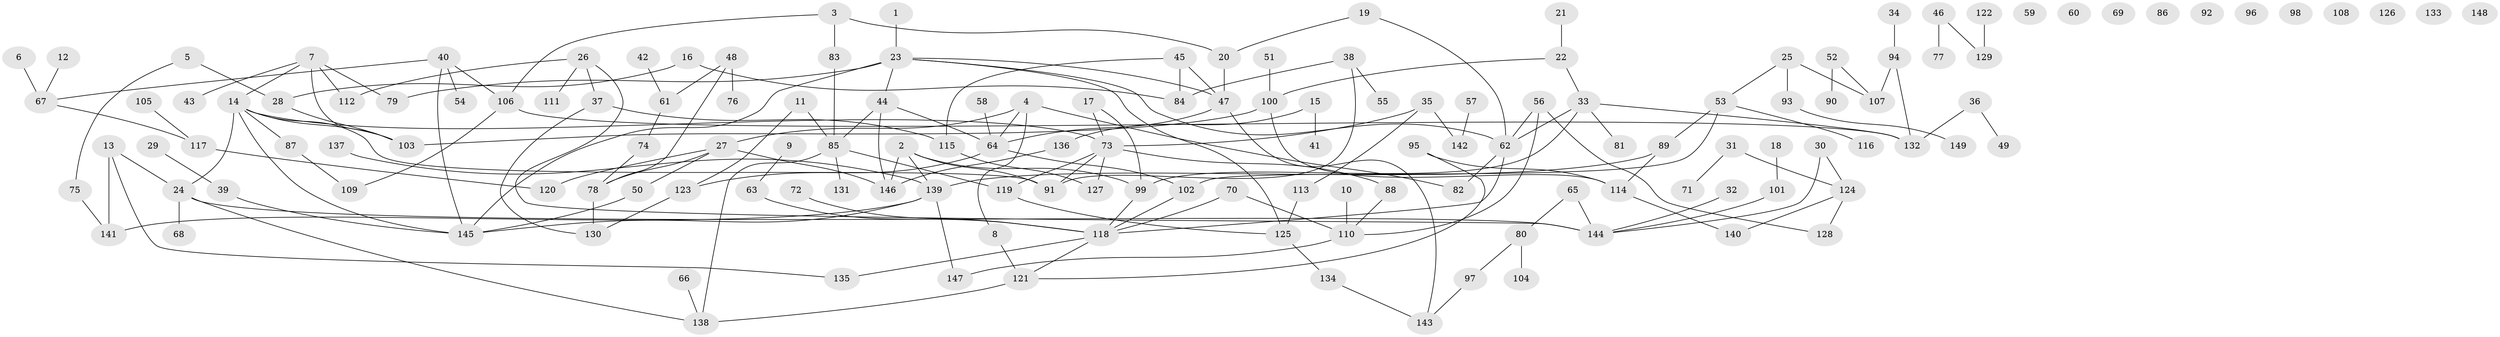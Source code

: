 // coarse degree distribution, {2: 0.1694915254237288, 5: 0.05084745762711865, 1: 0.3898305084745763, 0: 0.1864406779661017, 7: 0.01694915254237288, 4: 0.06779661016949153, 8: 0.01694915254237288, 3: 0.03389830508474576, 12: 0.03389830508474576, 13: 0.01694915254237288, 6: 0.01694915254237288}
// Generated by graph-tools (version 1.1) at 2025/43/03/04/25 21:43:13]
// undirected, 149 vertices, 185 edges
graph export_dot {
graph [start="1"]
  node [color=gray90,style=filled];
  1;
  2;
  3;
  4;
  5;
  6;
  7;
  8;
  9;
  10;
  11;
  12;
  13;
  14;
  15;
  16;
  17;
  18;
  19;
  20;
  21;
  22;
  23;
  24;
  25;
  26;
  27;
  28;
  29;
  30;
  31;
  32;
  33;
  34;
  35;
  36;
  37;
  38;
  39;
  40;
  41;
  42;
  43;
  44;
  45;
  46;
  47;
  48;
  49;
  50;
  51;
  52;
  53;
  54;
  55;
  56;
  57;
  58;
  59;
  60;
  61;
  62;
  63;
  64;
  65;
  66;
  67;
  68;
  69;
  70;
  71;
  72;
  73;
  74;
  75;
  76;
  77;
  78;
  79;
  80;
  81;
  82;
  83;
  84;
  85;
  86;
  87;
  88;
  89;
  90;
  91;
  92;
  93;
  94;
  95;
  96;
  97;
  98;
  99;
  100;
  101;
  102;
  103;
  104;
  105;
  106;
  107;
  108;
  109;
  110;
  111;
  112;
  113;
  114;
  115;
  116;
  117;
  118;
  119;
  120;
  121;
  122;
  123;
  124;
  125;
  126;
  127;
  128;
  129;
  130;
  131;
  132;
  133;
  134;
  135;
  136;
  137;
  138;
  139;
  140;
  141;
  142;
  143;
  144;
  145;
  146;
  147;
  148;
  149;
  1 -- 23;
  2 -- 91;
  2 -- 99;
  2 -- 139;
  2 -- 146;
  3 -- 20;
  3 -- 83;
  3 -- 106;
  4 -- 8;
  4 -- 27;
  4 -- 64;
  4 -- 82;
  5 -- 28;
  5 -- 75;
  6 -- 67;
  7 -- 14;
  7 -- 43;
  7 -- 79;
  7 -- 103;
  7 -- 112;
  8 -- 121;
  9 -- 63;
  10 -- 110;
  11 -- 85;
  11 -- 123;
  12 -- 67;
  13 -- 24;
  13 -- 135;
  13 -- 141;
  14 -- 24;
  14 -- 73;
  14 -- 87;
  14 -- 91;
  14 -- 103;
  14 -- 145;
  15 -- 41;
  15 -- 136;
  16 -- 28;
  16 -- 84;
  17 -- 73;
  17 -- 99;
  18 -- 101;
  19 -- 20;
  19 -- 62;
  20 -- 47;
  21 -- 22;
  22 -- 33;
  22 -- 100;
  23 -- 44;
  23 -- 47;
  23 -- 62;
  23 -- 79;
  23 -- 125;
  23 -- 145;
  24 -- 68;
  24 -- 138;
  24 -- 144;
  25 -- 53;
  25 -- 93;
  25 -- 107;
  26 -- 37;
  26 -- 111;
  26 -- 112;
  26 -- 144;
  27 -- 50;
  27 -- 78;
  27 -- 120;
  27 -- 146;
  28 -- 103;
  29 -- 39;
  30 -- 124;
  30 -- 144;
  31 -- 71;
  31 -- 124;
  32 -- 144;
  33 -- 62;
  33 -- 81;
  33 -- 99;
  33 -- 132;
  34 -- 94;
  35 -- 73;
  35 -- 113;
  35 -- 142;
  36 -- 49;
  36 -- 132;
  37 -- 115;
  37 -- 130;
  38 -- 55;
  38 -- 84;
  38 -- 91;
  39 -- 145;
  40 -- 54;
  40 -- 67;
  40 -- 106;
  40 -- 145;
  42 -- 61;
  44 -- 64;
  44 -- 85;
  44 -- 146;
  45 -- 47;
  45 -- 84;
  45 -- 115;
  46 -- 77;
  46 -- 129;
  47 -- 64;
  47 -- 143;
  48 -- 61;
  48 -- 76;
  48 -- 78;
  50 -- 145;
  51 -- 100;
  52 -- 90;
  52 -- 107;
  53 -- 89;
  53 -- 102;
  53 -- 116;
  56 -- 62;
  56 -- 110;
  56 -- 128;
  57 -- 142;
  58 -- 64;
  61 -- 74;
  62 -- 82;
  62 -- 118;
  63 -- 118;
  64 -- 102;
  64 -- 123;
  65 -- 80;
  65 -- 144;
  66 -- 138;
  67 -- 117;
  70 -- 110;
  70 -- 118;
  72 -- 118;
  73 -- 88;
  73 -- 91;
  73 -- 119;
  73 -- 127;
  74 -- 78;
  75 -- 141;
  78 -- 130;
  80 -- 97;
  80 -- 104;
  83 -- 85;
  85 -- 119;
  85 -- 131;
  85 -- 138;
  87 -- 109;
  88 -- 110;
  89 -- 114;
  89 -- 139;
  93 -- 149;
  94 -- 107;
  94 -- 132;
  95 -- 114;
  95 -- 121;
  97 -- 143;
  99 -- 118;
  100 -- 103;
  100 -- 114;
  101 -- 144;
  102 -- 118;
  105 -- 117;
  106 -- 109;
  106 -- 132;
  110 -- 147;
  113 -- 125;
  114 -- 140;
  115 -- 127;
  117 -- 120;
  118 -- 121;
  118 -- 135;
  119 -- 125;
  121 -- 138;
  122 -- 129;
  123 -- 130;
  124 -- 128;
  124 -- 140;
  125 -- 134;
  134 -- 143;
  136 -- 146;
  137 -- 139;
  139 -- 141;
  139 -- 145;
  139 -- 147;
}
